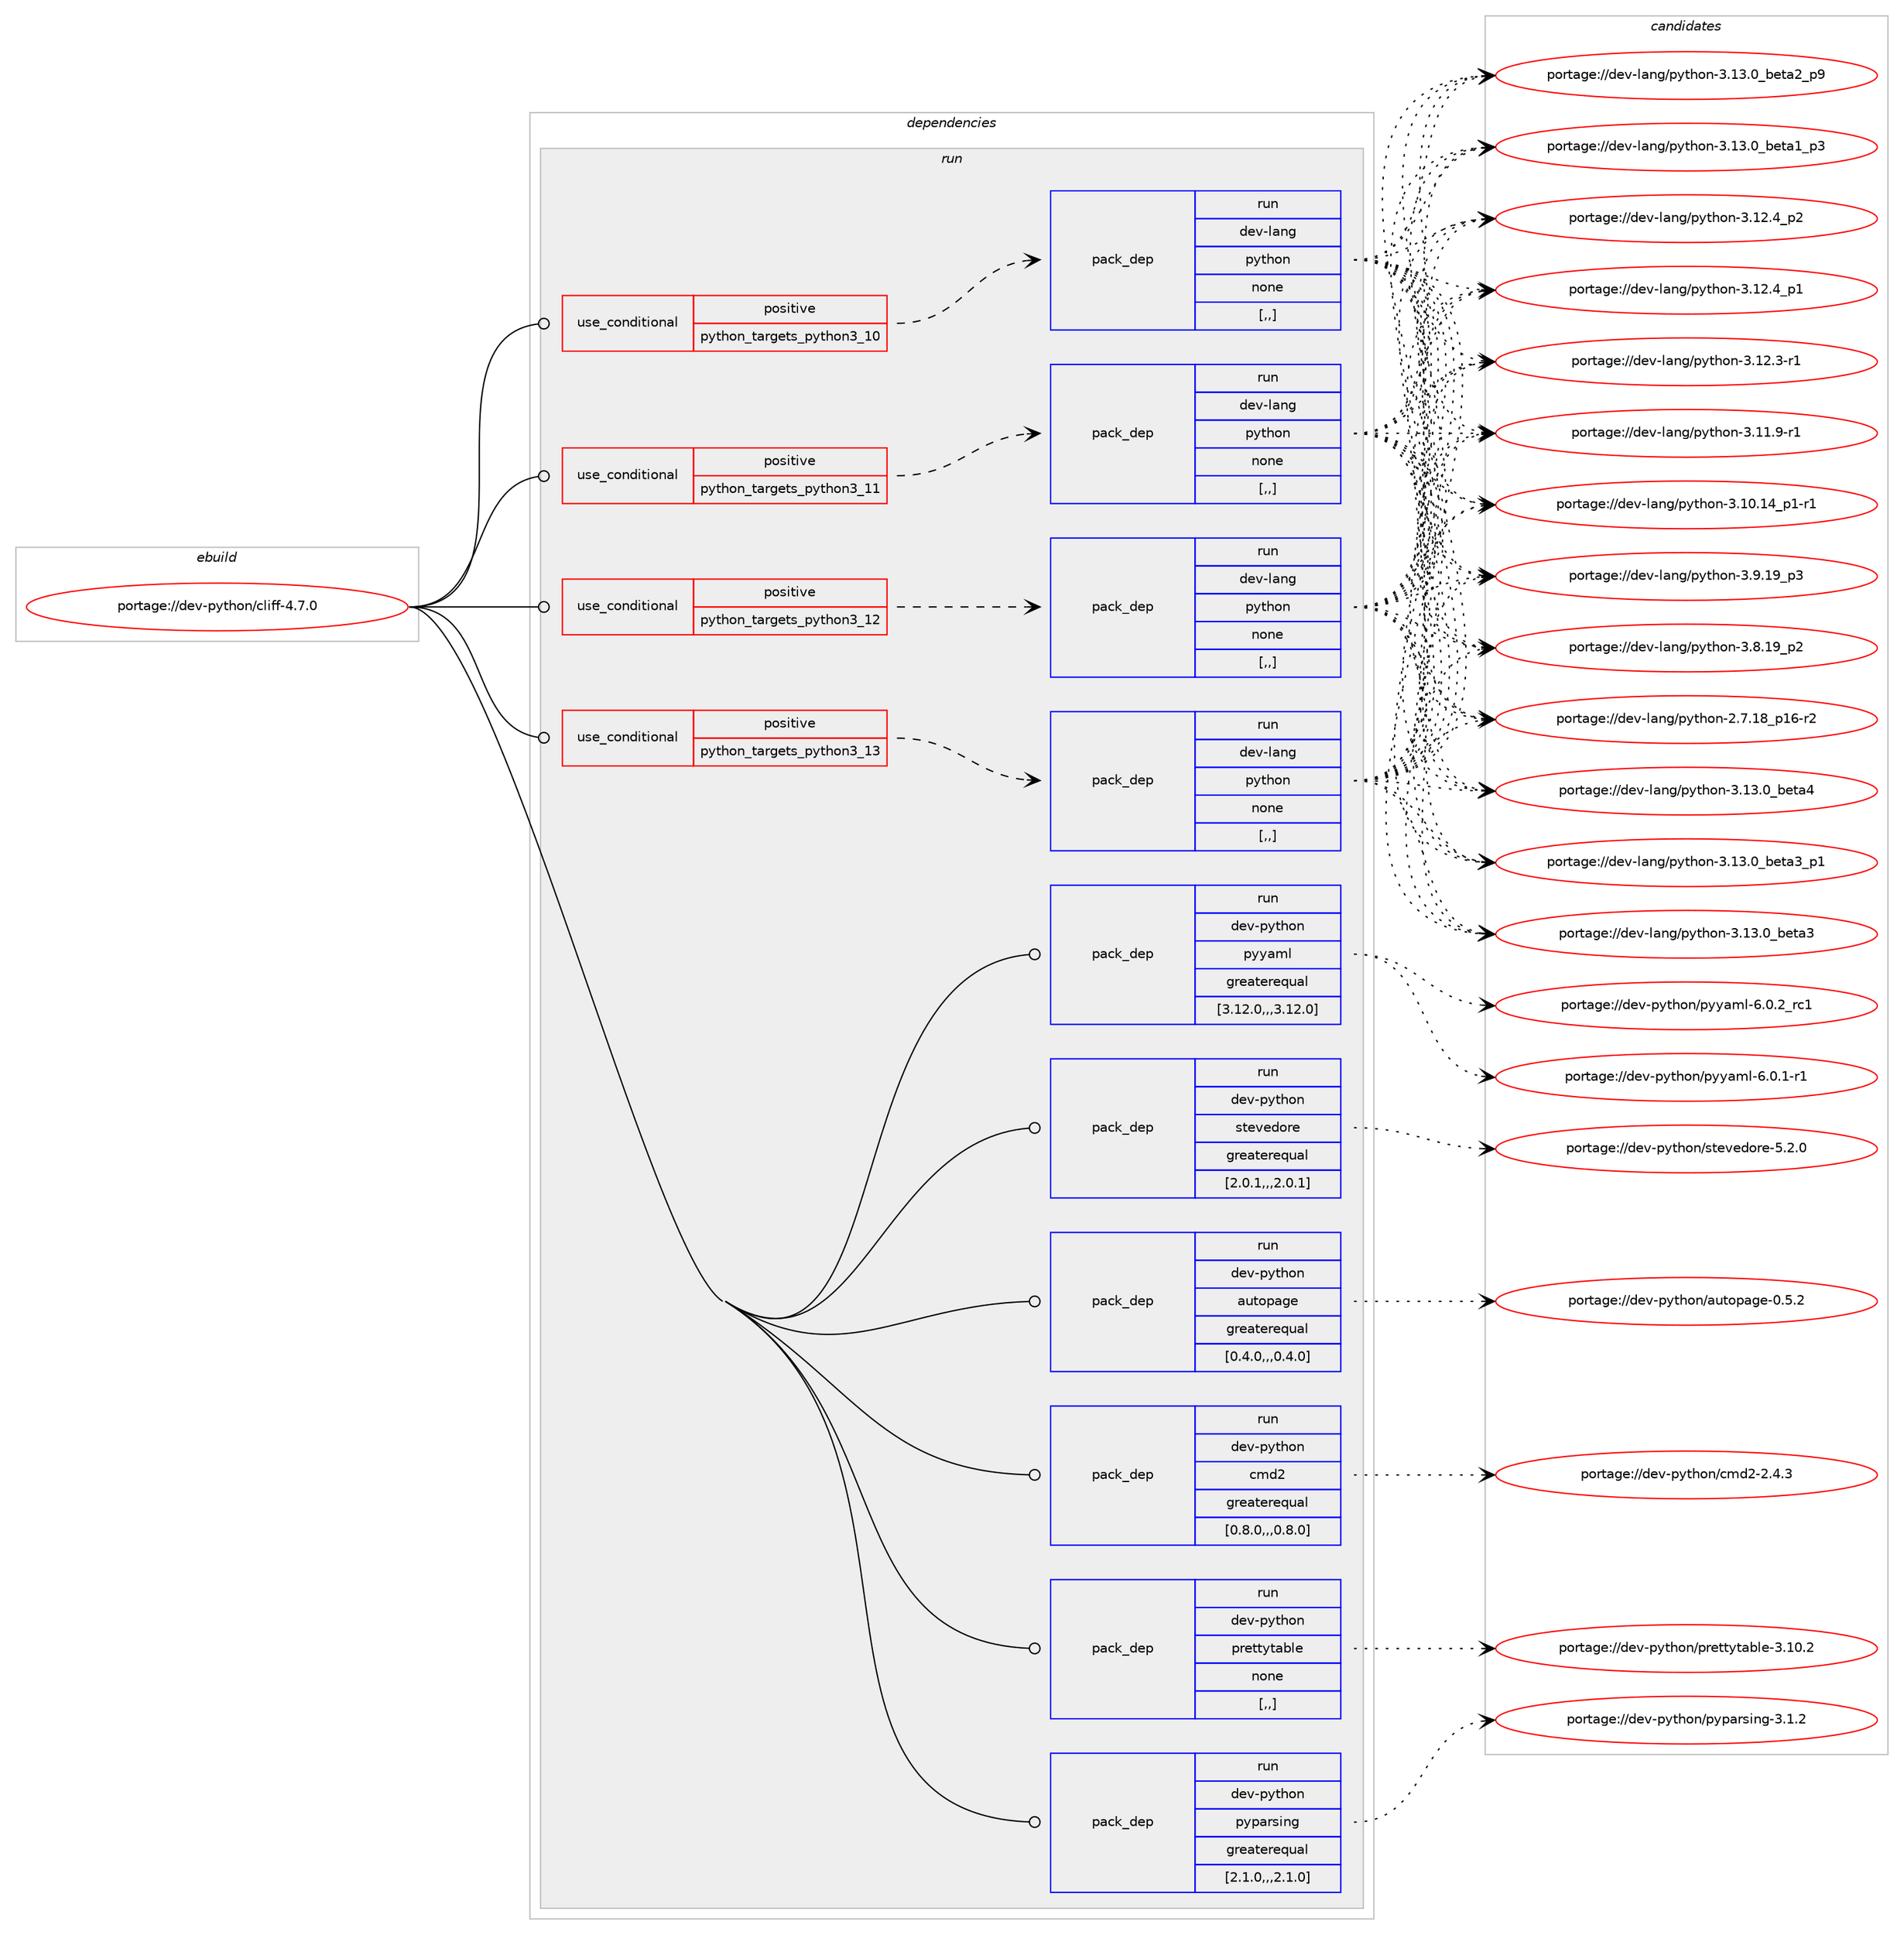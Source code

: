 digraph prolog {

# *************
# Graph options
# *************

newrank=true;
concentrate=true;
compound=true;
graph [rankdir=LR,fontname=Helvetica,fontsize=10,ranksep=1.5];#, ranksep=2.5, nodesep=0.2];
edge  [arrowhead=vee];
node  [fontname=Helvetica,fontsize=10];

# **********
# The ebuild
# **********

subgraph cluster_leftcol {
color=gray;
label=<<i>ebuild</i>>;
id [label="portage://dev-python/cliff-4.7.0", color=red, width=4, href="../dev-python/cliff-4.7.0.svg"];
}

# ****************
# The dependencies
# ****************

subgraph cluster_midcol {
color=gray;
label=<<i>dependencies</i>>;
subgraph cluster_compile {
fillcolor="#eeeeee";
style=filled;
label=<<i>compile</i>>;
}
subgraph cluster_compileandrun {
fillcolor="#eeeeee";
style=filled;
label=<<i>compile and run</i>>;
}
subgraph cluster_run {
fillcolor="#eeeeee";
style=filled;
label=<<i>run</i>>;
subgraph cond31842 {
dependency144247 [label=<<TABLE BORDER="0" CELLBORDER="1" CELLSPACING="0" CELLPADDING="4"><TR><TD ROWSPAN="3" CELLPADDING="10">use_conditional</TD></TR><TR><TD>positive</TD></TR><TR><TD>python_targets_python3_10</TD></TR></TABLE>>, shape=none, color=red];
subgraph pack111158 {
dependency144248 [label=<<TABLE BORDER="0" CELLBORDER="1" CELLSPACING="0" CELLPADDING="4" WIDTH="220"><TR><TD ROWSPAN="6" CELLPADDING="30">pack_dep</TD></TR><TR><TD WIDTH="110">run</TD></TR><TR><TD>dev-lang</TD></TR><TR><TD>python</TD></TR><TR><TD>none</TD></TR><TR><TD>[,,]</TD></TR></TABLE>>, shape=none, color=blue];
}
dependency144247:e -> dependency144248:w [weight=20,style="dashed",arrowhead="vee"];
}
id:e -> dependency144247:w [weight=20,style="solid",arrowhead="odot"];
subgraph cond31843 {
dependency144249 [label=<<TABLE BORDER="0" CELLBORDER="1" CELLSPACING="0" CELLPADDING="4"><TR><TD ROWSPAN="3" CELLPADDING="10">use_conditional</TD></TR><TR><TD>positive</TD></TR><TR><TD>python_targets_python3_11</TD></TR></TABLE>>, shape=none, color=red];
subgraph pack111159 {
dependency144250 [label=<<TABLE BORDER="0" CELLBORDER="1" CELLSPACING="0" CELLPADDING="4" WIDTH="220"><TR><TD ROWSPAN="6" CELLPADDING="30">pack_dep</TD></TR><TR><TD WIDTH="110">run</TD></TR><TR><TD>dev-lang</TD></TR><TR><TD>python</TD></TR><TR><TD>none</TD></TR><TR><TD>[,,]</TD></TR></TABLE>>, shape=none, color=blue];
}
dependency144249:e -> dependency144250:w [weight=20,style="dashed",arrowhead="vee"];
}
id:e -> dependency144249:w [weight=20,style="solid",arrowhead="odot"];
subgraph cond31844 {
dependency144251 [label=<<TABLE BORDER="0" CELLBORDER="1" CELLSPACING="0" CELLPADDING="4"><TR><TD ROWSPAN="3" CELLPADDING="10">use_conditional</TD></TR><TR><TD>positive</TD></TR><TR><TD>python_targets_python3_12</TD></TR></TABLE>>, shape=none, color=red];
subgraph pack111160 {
dependency144252 [label=<<TABLE BORDER="0" CELLBORDER="1" CELLSPACING="0" CELLPADDING="4" WIDTH="220"><TR><TD ROWSPAN="6" CELLPADDING="30">pack_dep</TD></TR><TR><TD WIDTH="110">run</TD></TR><TR><TD>dev-lang</TD></TR><TR><TD>python</TD></TR><TR><TD>none</TD></TR><TR><TD>[,,]</TD></TR></TABLE>>, shape=none, color=blue];
}
dependency144251:e -> dependency144252:w [weight=20,style="dashed",arrowhead="vee"];
}
id:e -> dependency144251:w [weight=20,style="solid",arrowhead="odot"];
subgraph cond31845 {
dependency144253 [label=<<TABLE BORDER="0" CELLBORDER="1" CELLSPACING="0" CELLPADDING="4"><TR><TD ROWSPAN="3" CELLPADDING="10">use_conditional</TD></TR><TR><TD>positive</TD></TR><TR><TD>python_targets_python3_13</TD></TR></TABLE>>, shape=none, color=red];
subgraph pack111161 {
dependency144254 [label=<<TABLE BORDER="0" CELLBORDER="1" CELLSPACING="0" CELLPADDING="4" WIDTH="220"><TR><TD ROWSPAN="6" CELLPADDING="30">pack_dep</TD></TR><TR><TD WIDTH="110">run</TD></TR><TR><TD>dev-lang</TD></TR><TR><TD>python</TD></TR><TR><TD>none</TD></TR><TR><TD>[,,]</TD></TR></TABLE>>, shape=none, color=blue];
}
dependency144253:e -> dependency144254:w [weight=20,style="dashed",arrowhead="vee"];
}
id:e -> dependency144253:w [weight=20,style="solid",arrowhead="odot"];
subgraph pack111162 {
dependency144255 [label=<<TABLE BORDER="0" CELLBORDER="1" CELLSPACING="0" CELLPADDING="4" WIDTH="220"><TR><TD ROWSPAN="6" CELLPADDING="30">pack_dep</TD></TR><TR><TD WIDTH="110">run</TD></TR><TR><TD>dev-python</TD></TR><TR><TD>autopage</TD></TR><TR><TD>greaterequal</TD></TR><TR><TD>[0.4.0,,,0.4.0]</TD></TR></TABLE>>, shape=none, color=blue];
}
id:e -> dependency144255:w [weight=20,style="solid",arrowhead="odot"];
subgraph pack111163 {
dependency144256 [label=<<TABLE BORDER="0" CELLBORDER="1" CELLSPACING="0" CELLPADDING="4" WIDTH="220"><TR><TD ROWSPAN="6" CELLPADDING="30">pack_dep</TD></TR><TR><TD WIDTH="110">run</TD></TR><TR><TD>dev-python</TD></TR><TR><TD>cmd2</TD></TR><TR><TD>greaterequal</TD></TR><TR><TD>[0.8.0,,,0.8.0]</TD></TR></TABLE>>, shape=none, color=blue];
}
id:e -> dependency144256:w [weight=20,style="solid",arrowhead="odot"];
subgraph pack111164 {
dependency144257 [label=<<TABLE BORDER="0" CELLBORDER="1" CELLSPACING="0" CELLPADDING="4" WIDTH="220"><TR><TD ROWSPAN="6" CELLPADDING="30">pack_dep</TD></TR><TR><TD WIDTH="110">run</TD></TR><TR><TD>dev-python</TD></TR><TR><TD>prettytable</TD></TR><TR><TD>none</TD></TR><TR><TD>[,,]</TD></TR></TABLE>>, shape=none, color=blue];
}
id:e -> dependency144257:w [weight=20,style="solid",arrowhead="odot"];
subgraph pack111165 {
dependency144258 [label=<<TABLE BORDER="0" CELLBORDER="1" CELLSPACING="0" CELLPADDING="4" WIDTH="220"><TR><TD ROWSPAN="6" CELLPADDING="30">pack_dep</TD></TR><TR><TD WIDTH="110">run</TD></TR><TR><TD>dev-python</TD></TR><TR><TD>pyparsing</TD></TR><TR><TD>greaterequal</TD></TR><TR><TD>[2.1.0,,,2.1.0]</TD></TR></TABLE>>, shape=none, color=blue];
}
id:e -> dependency144258:w [weight=20,style="solid",arrowhead="odot"];
subgraph pack111166 {
dependency144259 [label=<<TABLE BORDER="0" CELLBORDER="1" CELLSPACING="0" CELLPADDING="4" WIDTH="220"><TR><TD ROWSPAN="6" CELLPADDING="30">pack_dep</TD></TR><TR><TD WIDTH="110">run</TD></TR><TR><TD>dev-python</TD></TR><TR><TD>pyyaml</TD></TR><TR><TD>greaterequal</TD></TR><TR><TD>[3.12.0,,,3.12.0]</TD></TR></TABLE>>, shape=none, color=blue];
}
id:e -> dependency144259:w [weight=20,style="solid",arrowhead="odot"];
subgraph pack111167 {
dependency144260 [label=<<TABLE BORDER="0" CELLBORDER="1" CELLSPACING="0" CELLPADDING="4" WIDTH="220"><TR><TD ROWSPAN="6" CELLPADDING="30">pack_dep</TD></TR><TR><TD WIDTH="110">run</TD></TR><TR><TD>dev-python</TD></TR><TR><TD>stevedore</TD></TR><TR><TD>greaterequal</TD></TR><TR><TD>[2.0.1,,,2.0.1]</TD></TR></TABLE>>, shape=none, color=blue];
}
id:e -> dependency144260:w [weight=20,style="solid",arrowhead="odot"];
}
}

# **************
# The candidates
# **************

subgraph cluster_choices {
rank=same;
color=gray;
label=<<i>candidates</i>>;

subgraph choice111158 {
color=black;
nodesep=1;
choice1001011184510897110103471121211161041111104551464951464895981011169752 [label="portage://dev-lang/python-3.13.0_beta4", color=red, width=4,href="../dev-lang/python-3.13.0_beta4.svg"];
choice10010111845108971101034711212111610411111045514649514648959810111697519511249 [label="portage://dev-lang/python-3.13.0_beta3_p1", color=red, width=4,href="../dev-lang/python-3.13.0_beta3_p1.svg"];
choice1001011184510897110103471121211161041111104551464951464895981011169751 [label="portage://dev-lang/python-3.13.0_beta3", color=red, width=4,href="../dev-lang/python-3.13.0_beta3.svg"];
choice10010111845108971101034711212111610411111045514649514648959810111697509511257 [label="portage://dev-lang/python-3.13.0_beta2_p9", color=red, width=4,href="../dev-lang/python-3.13.0_beta2_p9.svg"];
choice10010111845108971101034711212111610411111045514649514648959810111697499511251 [label="portage://dev-lang/python-3.13.0_beta1_p3", color=red, width=4,href="../dev-lang/python-3.13.0_beta1_p3.svg"];
choice100101118451089711010347112121116104111110455146495046529511250 [label="portage://dev-lang/python-3.12.4_p2", color=red, width=4,href="../dev-lang/python-3.12.4_p2.svg"];
choice100101118451089711010347112121116104111110455146495046529511249 [label="portage://dev-lang/python-3.12.4_p1", color=red, width=4,href="../dev-lang/python-3.12.4_p1.svg"];
choice100101118451089711010347112121116104111110455146495046514511449 [label="portage://dev-lang/python-3.12.3-r1", color=red, width=4,href="../dev-lang/python-3.12.3-r1.svg"];
choice100101118451089711010347112121116104111110455146494946574511449 [label="portage://dev-lang/python-3.11.9-r1", color=red, width=4,href="../dev-lang/python-3.11.9-r1.svg"];
choice100101118451089711010347112121116104111110455146494846495295112494511449 [label="portage://dev-lang/python-3.10.14_p1-r1", color=red, width=4,href="../dev-lang/python-3.10.14_p1-r1.svg"];
choice100101118451089711010347112121116104111110455146574649579511251 [label="portage://dev-lang/python-3.9.19_p3", color=red, width=4,href="../dev-lang/python-3.9.19_p3.svg"];
choice100101118451089711010347112121116104111110455146564649579511250 [label="portage://dev-lang/python-3.8.19_p2", color=red, width=4,href="../dev-lang/python-3.8.19_p2.svg"];
choice100101118451089711010347112121116104111110455046554649569511249544511450 [label="portage://dev-lang/python-2.7.18_p16-r2", color=red, width=4,href="../dev-lang/python-2.7.18_p16-r2.svg"];
dependency144248:e -> choice1001011184510897110103471121211161041111104551464951464895981011169752:w [style=dotted,weight="100"];
dependency144248:e -> choice10010111845108971101034711212111610411111045514649514648959810111697519511249:w [style=dotted,weight="100"];
dependency144248:e -> choice1001011184510897110103471121211161041111104551464951464895981011169751:w [style=dotted,weight="100"];
dependency144248:e -> choice10010111845108971101034711212111610411111045514649514648959810111697509511257:w [style=dotted,weight="100"];
dependency144248:e -> choice10010111845108971101034711212111610411111045514649514648959810111697499511251:w [style=dotted,weight="100"];
dependency144248:e -> choice100101118451089711010347112121116104111110455146495046529511250:w [style=dotted,weight="100"];
dependency144248:e -> choice100101118451089711010347112121116104111110455146495046529511249:w [style=dotted,weight="100"];
dependency144248:e -> choice100101118451089711010347112121116104111110455146495046514511449:w [style=dotted,weight="100"];
dependency144248:e -> choice100101118451089711010347112121116104111110455146494946574511449:w [style=dotted,weight="100"];
dependency144248:e -> choice100101118451089711010347112121116104111110455146494846495295112494511449:w [style=dotted,weight="100"];
dependency144248:e -> choice100101118451089711010347112121116104111110455146574649579511251:w [style=dotted,weight="100"];
dependency144248:e -> choice100101118451089711010347112121116104111110455146564649579511250:w [style=dotted,weight="100"];
dependency144248:e -> choice100101118451089711010347112121116104111110455046554649569511249544511450:w [style=dotted,weight="100"];
}
subgraph choice111159 {
color=black;
nodesep=1;
choice1001011184510897110103471121211161041111104551464951464895981011169752 [label="portage://dev-lang/python-3.13.0_beta4", color=red, width=4,href="../dev-lang/python-3.13.0_beta4.svg"];
choice10010111845108971101034711212111610411111045514649514648959810111697519511249 [label="portage://dev-lang/python-3.13.0_beta3_p1", color=red, width=4,href="../dev-lang/python-3.13.0_beta3_p1.svg"];
choice1001011184510897110103471121211161041111104551464951464895981011169751 [label="portage://dev-lang/python-3.13.0_beta3", color=red, width=4,href="../dev-lang/python-3.13.0_beta3.svg"];
choice10010111845108971101034711212111610411111045514649514648959810111697509511257 [label="portage://dev-lang/python-3.13.0_beta2_p9", color=red, width=4,href="../dev-lang/python-3.13.0_beta2_p9.svg"];
choice10010111845108971101034711212111610411111045514649514648959810111697499511251 [label="portage://dev-lang/python-3.13.0_beta1_p3", color=red, width=4,href="../dev-lang/python-3.13.0_beta1_p3.svg"];
choice100101118451089711010347112121116104111110455146495046529511250 [label="portage://dev-lang/python-3.12.4_p2", color=red, width=4,href="../dev-lang/python-3.12.4_p2.svg"];
choice100101118451089711010347112121116104111110455146495046529511249 [label="portage://dev-lang/python-3.12.4_p1", color=red, width=4,href="../dev-lang/python-3.12.4_p1.svg"];
choice100101118451089711010347112121116104111110455146495046514511449 [label="portage://dev-lang/python-3.12.3-r1", color=red, width=4,href="../dev-lang/python-3.12.3-r1.svg"];
choice100101118451089711010347112121116104111110455146494946574511449 [label="portage://dev-lang/python-3.11.9-r1", color=red, width=4,href="../dev-lang/python-3.11.9-r1.svg"];
choice100101118451089711010347112121116104111110455146494846495295112494511449 [label="portage://dev-lang/python-3.10.14_p1-r1", color=red, width=4,href="../dev-lang/python-3.10.14_p1-r1.svg"];
choice100101118451089711010347112121116104111110455146574649579511251 [label="portage://dev-lang/python-3.9.19_p3", color=red, width=4,href="../dev-lang/python-3.9.19_p3.svg"];
choice100101118451089711010347112121116104111110455146564649579511250 [label="portage://dev-lang/python-3.8.19_p2", color=red, width=4,href="../dev-lang/python-3.8.19_p2.svg"];
choice100101118451089711010347112121116104111110455046554649569511249544511450 [label="portage://dev-lang/python-2.7.18_p16-r2", color=red, width=4,href="../dev-lang/python-2.7.18_p16-r2.svg"];
dependency144250:e -> choice1001011184510897110103471121211161041111104551464951464895981011169752:w [style=dotted,weight="100"];
dependency144250:e -> choice10010111845108971101034711212111610411111045514649514648959810111697519511249:w [style=dotted,weight="100"];
dependency144250:e -> choice1001011184510897110103471121211161041111104551464951464895981011169751:w [style=dotted,weight="100"];
dependency144250:e -> choice10010111845108971101034711212111610411111045514649514648959810111697509511257:w [style=dotted,weight="100"];
dependency144250:e -> choice10010111845108971101034711212111610411111045514649514648959810111697499511251:w [style=dotted,weight="100"];
dependency144250:e -> choice100101118451089711010347112121116104111110455146495046529511250:w [style=dotted,weight="100"];
dependency144250:e -> choice100101118451089711010347112121116104111110455146495046529511249:w [style=dotted,weight="100"];
dependency144250:e -> choice100101118451089711010347112121116104111110455146495046514511449:w [style=dotted,weight="100"];
dependency144250:e -> choice100101118451089711010347112121116104111110455146494946574511449:w [style=dotted,weight="100"];
dependency144250:e -> choice100101118451089711010347112121116104111110455146494846495295112494511449:w [style=dotted,weight="100"];
dependency144250:e -> choice100101118451089711010347112121116104111110455146574649579511251:w [style=dotted,weight="100"];
dependency144250:e -> choice100101118451089711010347112121116104111110455146564649579511250:w [style=dotted,weight="100"];
dependency144250:e -> choice100101118451089711010347112121116104111110455046554649569511249544511450:w [style=dotted,weight="100"];
}
subgraph choice111160 {
color=black;
nodesep=1;
choice1001011184510897110103471121211161041111104551464951464895981011169752 [label="portage://dev-lang/python-3.13.0_beta4", color=red, width=4,href="../dev-lang/python-3.13.0_beta4.svg"];
choice10010111845108971101034711212111610411111045514649514648959810111697519511249 [label="portage://dev-lang/python-3.13.0_beta3_p1", color=red, width=4,href="../dev-lang/python-3.13.0_beta3_p1.svg"];
choice1001011184510897110103471121211161041111104551464951464895981011169751 [label="portage://dev-lang/python-3.13.0_beta3", color=red, width=4,href="../dev-lang/python-3.13.0_beta3.svg"];
choice10010111845108971101034711212111610411111045514649514648959810111697509511257 [label="portage://dev-lang/python-3.13.0_beta2_p9", color=red, width=4,href="../dev-lang/python-3.13.0_beta2_p9.svg"];
choice10010111845108971101034711212111610411111045514649514648959810111697499511251 [label="portage://dev-lang/python-3.13.0_beta1_p3", color=red, width=4,href="../dev-lang/python-3.13.0_beta1_p3.svg"];
choice100101118451089711010347112121116104111110455146495046529511250 [label="portage://dev-lang/python-3.12.4_p2", color=red, width=4,href="../dev-lang/python-3.12.4_p2.svg"];
choice100101118451089711010347112121116104111110455146495046529511249 [label="portage://dev-lang/python-3.12.4_p1", color=red, width=4,href="../dev-lang/python-3.12.4_p1.svg"];
choice100101118451089711010347112121116104111110455146495046514511449 [label="portage://dev-lang/python-3.12.3-r1", color=red, width=4,href="../dev-lang/python-3.12.3-r1.svg"];
choice100101118451089711010347112121116104111110455146494946574511449 [label="portage://dev-lang/python-3.11.9-r1", color=red, width=4,href="../dev-lang/python-3.11.9-r1.svg"];
choice100101118451089711010347112121116104111110455146494846495295112494511449 [label="portage://dev-lang/python-3.10.14_p1-r1", color=red, width=4,href="../dev-lang/python-3.10.14_p1-r1.svg"];
choice100101118451089711010347112121116104111110455146574649579511251 [label="portage://dev-lang/python-3.9.19_p3", color=red, width=4,href="../dev-lang/python-3.9.19_p3.svg"];
choice100101118451089711010347112121116104111110455146564649579511250 [label="portage://dev-lang/python-3.8.19_p2", color=red, width=4,href="../dev-lang/python-3.8.19_p2.svg"];
choice100101118451089711010347112121116104111110455046554649569511249544511450 [label="portage://dev-lang/python-2.7.18_p16-r2", color=red, width=4,href="../dev-lang/python-2.7.18_p16-r2.svg"];
dependency144252:e -> choice1001011184510897110103471121211161041111104551464951464895981011169752:w [style=dotted,weight="100"];
dependency144252:e -> choice10010111845108971101034711212111610411111045514649514648959810111697519511249:w [style=dotted,weight="100"];
dependency144252:e -> choice1001011184510897110103471121211161041111104551464951464895981011169751:w [style=dotted,weight="100"];
dependency144252:e -> choice10010111845108971101034711212111610411111045514649514648959810111697509511257:w [style=dotted,weight="100"];
dependency144252:e -> choice10010111845108971101034711212111610411111045514649514648959810111697499511251:w [style=dotted,weight="100"];
dependency144252:e -> choice100101118451089711010347112121116104111110455146495046529511250:w [style=dotted,weight="100"];
dependency144252:e -> choice100101118451089711010347112121116104111110455146495046529511249:w [style=dotted,weight="100"];
dependency144252:e -> choice100101118451089711010347112121116104111110455146495046514511449:w [style=dotted,weight="100"];
dependency144252:e -> choice100101118451089711010347112121116104111110455146494946574511449:w [style=dotted,weight="100"];
dependency144252:e -> choice100101118451089711010347112121116104111110455146494846495295112494511449:w [style=dotted,weight="100"];
dependency144252:e -> choice100101118451089711010347112121116104111110455146574649579511251:w [style=dotted,weight="100"];
dependency144252:e -> choice100101118451089711010347112121116104111110455146564649579511250:w [style=dotted,weight="100"];
dependency144252:e -> choice100101118451089711010347112121116104111110455046554649569511249544511450:w [style=dotted,weight="100"];
}
subgraph choice111161 {
color=black;
nodesep=1;
choice1001011184510897110103471121211161041111104551464951464895981011169752 [label="portage://dev-lang/python-3.13.0_beta4", color=red, width=4,href="../dev-lang/python-3.13.0_beta4.svg"];
choice10010111845108971101034711212111610411111045514649514648959810111697519511249 [label="portage://dev-lang/python-3.13.0_beta3_p1", color=red, width=4,href="../dev-lang/python-3.13.0_beta3_p1.svg"];
choice1001011184510897110103471121211161041111104551464951464895981011169751 [label="portage://dev-lang/python-3.13.0_beta3", color=red, width=4,href="../dev-lang/python-3.13.0_beta3.svg"];
choice10010111845108971101034711212111610411111045514649514648959810111697509511257 [label="portage://dev-lang/python-3.13.0_beta2_p9", color=red, width=4,href="../dev-lang/python-3.13.0_beta2_p9.svg"];
choice10010111845108971101034711212111610411111045514649514648959810111697499511251 [label="portage://dev-lang/python-3.13.0_beta1_p3", color=red, width=4,href="../dev-lang/python-3.13.0_beta1_p3.svg"];
choice100101118451089711010347112121116104111110455146495046529511250 [label="portage://dev-lang/python-3.12.4_p2", color=red, width=4,href="../dev-lang/python-3.12.4_p2.svg"];
choice100101118451089711010347112121116104111110455146495046529511249 [label="portage://dev-lang/python-3.12.4_p1", color=red, width=4,href="../dev-lang/python-3.12.4_p1.svg"];
choice100101118451089711010347112121116104111110455146495046514511449 [label="portage://dev-lang/python-3.12.3-r1", color=red, width=4,href="../dev-lang/python-3.12.3-r1.svg"];
choice100101118451089711010347112121116104111110455146494946574511449 [label="portage://dev-lang/python-3.11.9-r1", color=red, width=4,href="../dev-lang/python-3.11.9-r1.svg"];
choice100101118451089711010347112121116104111110455146494846495295112494511449 [label="portage://dev-lang/python-3.10.14_p1-r1", color=red, width=4,href="../dev-lang/python-3.10.14_p1-r1.svg"];
choice100101118451089711010347112121116104111110455146574649579511251 [label="portage://dev-lang/python-3.9.19_p3", color=red, width=4,href="../dev-lang/python-3.9.19_p3.svg"];
choice100101118451089711010347112121116104111110455146564649579511250 [label="portage://dev-lang/python-3.8.19_p2", color=red, width=4,href="../dev-lang/python-3.8.19_p2.svg"];
choice100101118451089711010347112121116104111110455046554649569511249544511450 [label="portage://dev-lang/python-2.7.18_p16-r2", color=red, width=4,href="../dev-lang/python-2.7.18_p16-r2.svg"];
dependency144254:e -> choice1001011184510897110103471121211161041111104551464951464895981011169752:w [style=dotted,weight="100"];
dependency144254:e -> choice10010111845108971101034711212111610411111045514649514648959810111697519511249:w [style=dotted,weight="100"];
dependency144254:e -> choice1001011184510897110103471121211161041111104551464951464895981011169751:w [style=dotted,weight="100"];
dependency144254:e -> choice10010111845108971101034711212111610411111045514649514648959810111697509511257:w [style=dotted,weight="100"];
dependency144254:e -> choice10010111845108971101034711212111610411111045514649514648959810111697499511251:w [style=dotted,weight="100"];
dependency144254:e -> choice100101118451089711010347112121116104111110455146495046529511250:w [style=dotted,weight="100"];
dependency144254:e -> choice100101118451089711010347112121116104111110455146495046529511249:w [style=dotted,weight="100"];
dependency144254:e -> choice100101118451089711010347112121116104111110455146495046514511449:w [style=dotted,weight="100"];
dependency144254:e -> choice100101118451089711010347112121116104111110455146494946574511449:w [style=dotted,weight="100"];
dependency144254:e -> choice100101118451089711010347112121116104111110455146494846495295112494511449:w [style=dotted,weight="100"];
dependency144254:e -> choice100101118451089711010347112121116104111110455146574649579511251:w [style=dotted,weight="100"];
dependency144254:e -> choice100101118451089711010347112121116104111110455146564649579511250:w [style=dotted,weight="100"];
dependency144254:e -> choice100101118451089711010347112121116104111110455046554649569511249544511450:w [style=dotted,weight="100"];
}
subgraph choice111162 {
color=black;
nodesep=1;
choice10010111845112121116104111110479711711611111297103101454846534650 [label="portage://dev-python/autopage-0.5.2", color=red, width=4,href="../dev-python/autopage-0.5.2.svg"];
dependency144255:e -> choice10010111845112121116104111110479711711611111297103101454846534650:w [style=dotted,weight="100"];
}
subgraph choice111163 {
color=black;
nodesep=1;
choice10010111845112121116104111110479910910050455046524651 [label="portage://dev-python/cmd2-2.4.3", color=red, width=4,href="../dev-python/cmd2-2.4.3.svg"];
dependency144256:e -> choice10010111845112121116104111110479910910050455046524651:w [style=dotted,weight="100"];
}
subgraph choice111164 {
color=black;
nodesep=1;
choice1001011184511212111610411111047112114101116116121116979810810145514649484650 [label="portage://dev-python/prettytable-3.10.2", color=red, width=4,href="../dev-python/prettytable-3.10.2.svg"];
dependency144257:e -> choice1001011184511212111610411111047112114101116116121116979810810145514649484650:w [style=dotted,weight="100"];
}
subgraph choice111165 {
color=black;
nodesep=1;
choice100101118451121211161041111104711212111297114115105110103455146494650 [label="portage://dev-python/pyparsing-3.1.2", color=red, width=4,href="../dev-python/pyparsing-3.1.2.svg"];
dependency144258:e -> choice100101118451121211161041111104711212111297114115105110103455146494650:w [style=dotted,weight="100"];
}
subgraph choice111166 {
color=black;
nodesep=1;
choice100101118451121211161041111104711212112197109108455446484650951149949 [label="portage://dev-python/pyyaml-6.0.2_rc1", color=red, width=4,href="../dev-python/pyyaml-6.0.2_rc1.svg"];
choice1001011184511212111610411111047112121121971091084554464846494511449 [label="portage://dev-python/pyyaml-6.0.1-r1", color=red, width=4,href="../dev-python/pyyaml-6.0.1-r1.svg"];
dependency144259:e -> choice100101118451121211161041111104711212112197109108455446484650951149949:w [style=dotted,weight="100"];
dependency144259:e -> choice1001011184511212111610411111047112121121971091084554464846494511449:w [style=dotted,weight="100"];
}
subgraph choice111167 {
color=black;
nodesep=1;
choice1001011184511212111610411111047115116101118101100111114101455346504648 [label="portage://dev-python/stevedore-5.2.0", color=red, width=4,href="../dev-python/stevedore-5.2.0.svg"];
dependency144260:e -> choice1001011184511212111610411111047115116101118101100111114101455346504648:w [style=dotted,weight="100"];
}
}

}

